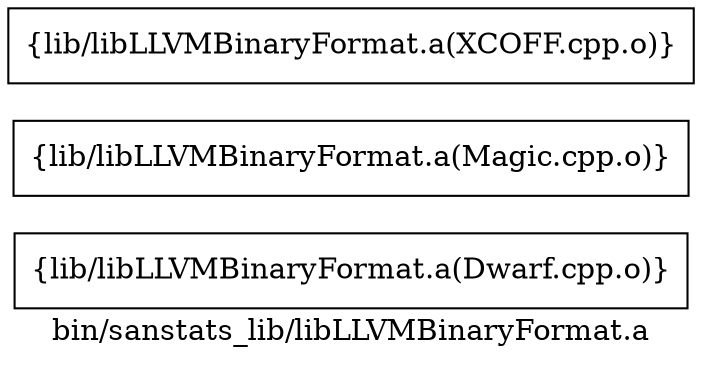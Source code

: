 digraph "bin/sanstats_lib/libLLVMBinaryFormat.a" {
	label="bin/sanstats_lib/libLLVMBinaryFormat.a";
	rankdir=LR;

	Node0x5567f0e71658 [shape=record,shape=box,group=0,label="{lib/libLLVMBinaryFormat.a(Dwarf.cpp.o)}"];
	Node0x5567f0e713d8 [shape=record,shape=box,group=0,label="{lib/libLLVMBinaryFormat.a(Magic.cpp.o)}"];
	Node0x5567f0e7a398 [shape=record,shape=box,group=0,label="{lib/libLLVMBinaryFormat.a(XCOFF.cpp.o)}"];
}
